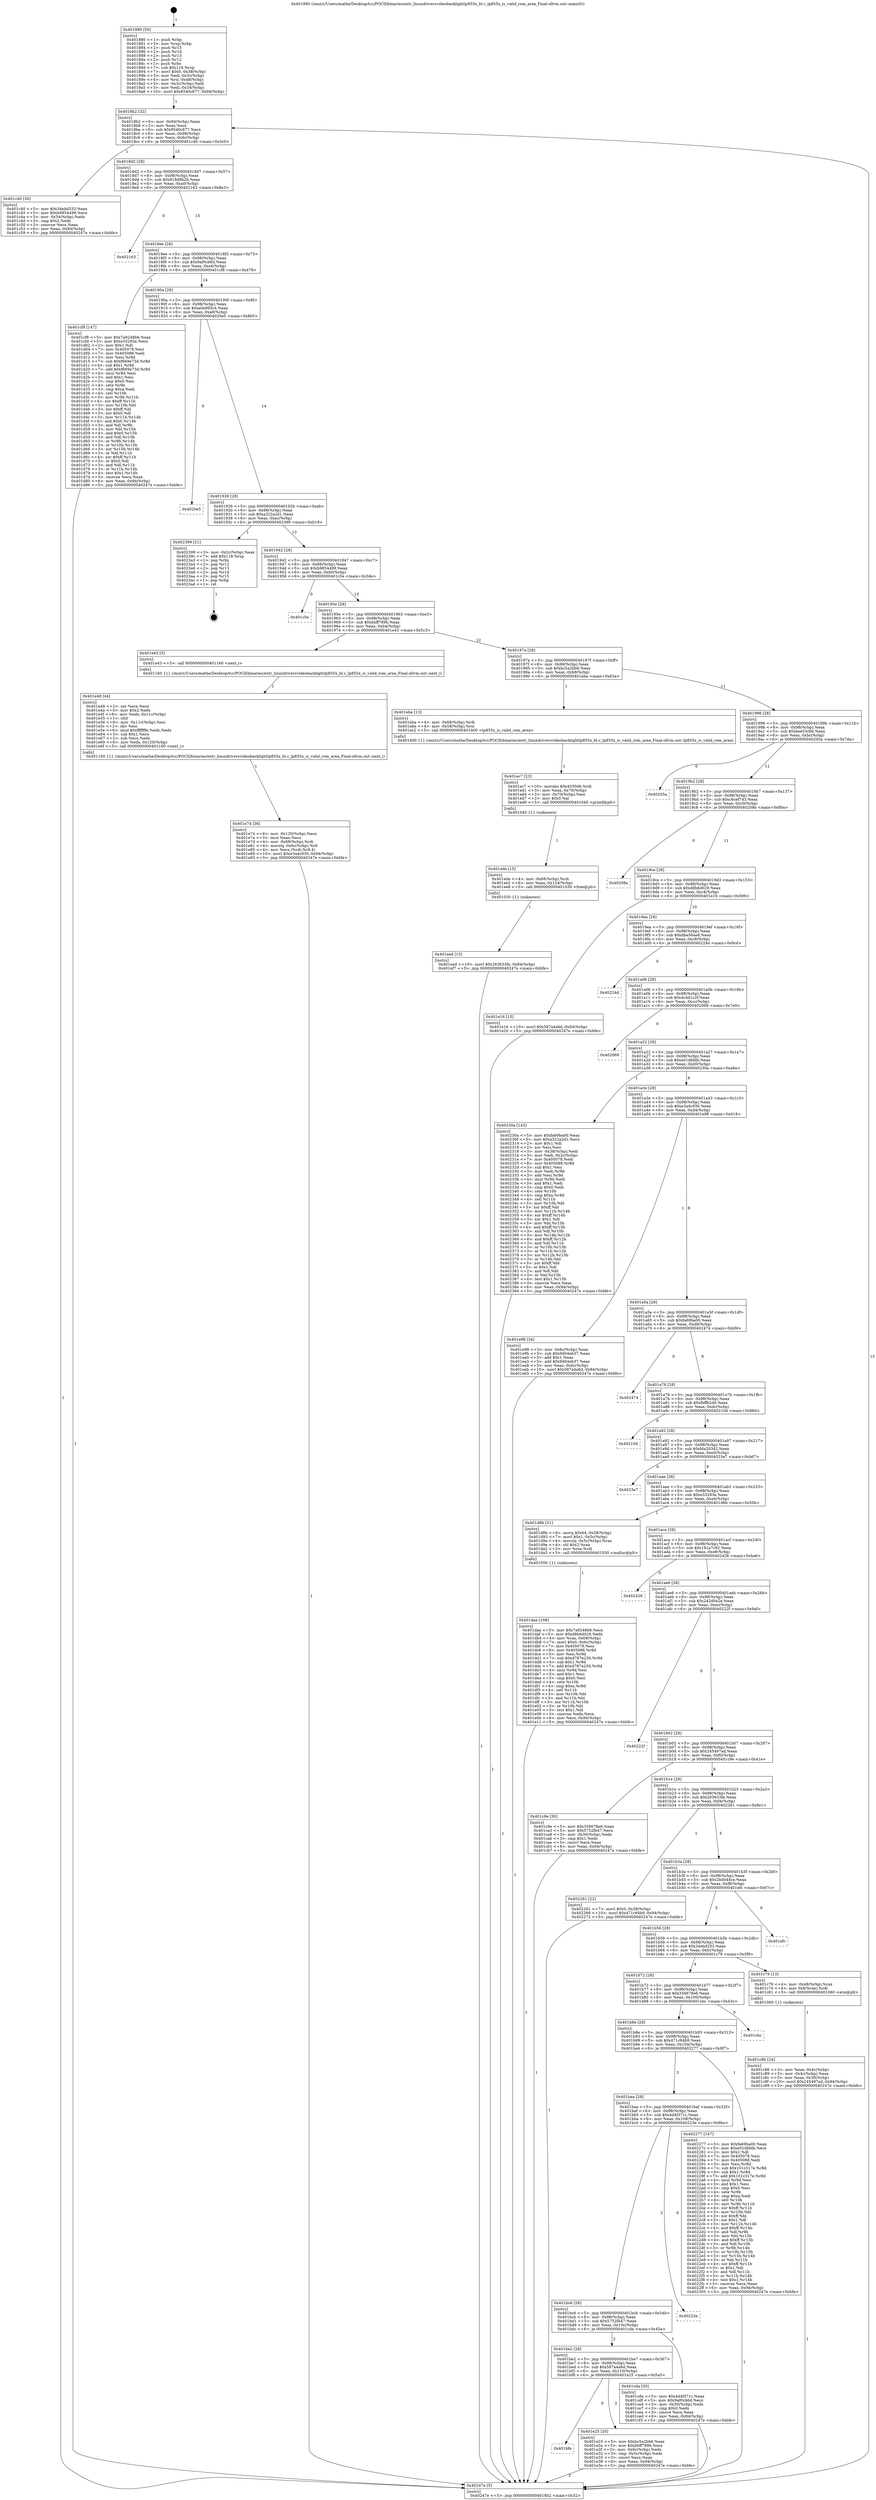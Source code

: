 digraph "0x401880" {
  label = "0x401880 (/mnt/c/Users/mathe/Desktop/tcc/POCII/binaries/extr_linuxdriversvideobacklightlp855x_bl.c_lp855x_is_valid_rom_area_Final-ollvm.out::main(0))"
  labelloc = "t"
  node[shape=record]

  Entry [label="",width=0.3,height=0.3,shape=circle,fillcolor=black,style=filled]
  "0x4018b2" [label="{
     0x4018b2 [32]\l
     | [instrs]\l
     &nbsp;&nbsp;0x4018b2 \<+6\>: mov -0x94(%rbp),%eax\l
     &nbsp;&nbsp;0x4018b8 \<+2\>: mov %eax,%ecx\l
     &nbsp;&nbsp;0x4018ba \<+6\>: sub $0x8540c677,%ecx\l
     &nbsp;&nbsp;0x4018c0 \<+6\>: mov %eax,-0x98(%rbp)\l
     &nbsp;&nbsp;0x4018c6 \<+6\>: mov %ecx,-0x9c(%rbp)\l
     &nbsp;&nbsp;0x4018cc \<+6\>: je 0000000000401c40 \<main+0x3c0\>\l
  }"]
  "0x401c40" [label="{
     0x401c40 [30]\l
     | [instrs]\l
     &nbsp;&nbsp;0x401c40 \<+5\>: mov $0x34ebd333,%eax\l
     &nbsp;&nbsp;0x401c45 \<+5\>: mov $0xb9854499,%ecx\l
     &nbsp;&nbsp;0x401c4a \<+3\>: mov -0x34(%rbp),%edx\l
     &nbsp;&nbsp;0x401c4d \<+3\>: cmp $0x2,%edx\l
     &nbsp;&nbsp;0x401c50 \<+3\>: cmovne %ecx,%eax\l
     &nbsp;&nbsp;0x401c53 \<+6\>: mov %eax,-0x94(%rbp)\l
     &nbsp;&nbsp;0x401c59 \<+5\>: jmp 000000000040247e \<main+0xbfe\>\l
  }"]
  "0x4018d2" [label="{
     0x4018d2 [28]\l
     | [instrs]\l
     &nbsp;&nbsp;0x4018d2 \<+5\>: jmp 00000000004018d7 \<main+0x57\>\l
     &nbsp;&nbsp;0x4018d7 \<+6\>: mov -0x98(%rbp),%eax\l
     &nbsp;&nbsp;0x4018dd \<+5\>: sub $0x918d8b2b,%eax\l
     &nbsp;&nbsp;0x4018e2 \<+6\>: mov %eax,-0xa0(%rbp)\l
     &nbsp;&nbsp;0x4018e8 \<+6\>: je 0000000000402163 \<main+0x8e3\>\l
  }"]
  "0x40247e" [label="{
     0x40247e [5]\l
     | [instrs]\l
     &nbsp;&nbsp;0x40247e \<+5\>: jmp 00000000004018b2 \<main+0x32\>\l
  }"]
  "0x401880" [label="{
     0x401880 [50]\l
     | [instrs]\l
     &nbsp;&nbsp;0x401880 \<+1\>: push %rbp\l
     &nbsp;&nbsp;0x401881 \<+3\>: mov %rsp,%rbp\l
     &nbsp;&nbsp;0x401884 \<+2\>: push %r15\l
     &nbsp;&nbsp;0x401886 \<+2\>: push %r14\l
     &nbsp;&nbsp;0x401888 \<+2\>: push %r13\l
     &nbsp;&nbsp;0x40188a \<+2\>: push %r12\l
     &nbsp;&nbsp;0x40188c \<+1\>: push %rbx\l
     &nbsp;&nbsp;0x40188d \<+7\>: sub $0x118,%rsp\l
     &nbsp;&nbsp;0x401894 \<+7\>: movl $0x0,-0x38(%rbp)\l
     &nbsp;&nbsp;0x40189b \<+3\>: mov %edi,-0x3c(%rbp)\l
     &nbsp;&nbsp;0x40189e \<+4\>: mov %rsi,-0x48(%rbp)\l
     &nbsp;&nbsp;0x4018a2 \<+3\>: mov -0x3c(%rbp),%edi\l
     &nbsp;&nbsp;0x4018a5 \<+3\>: mov %edi,-0x34(%rbp)\l
     &nbsp;&nbsp;0x4018a8 \<+10\>: movl $0x8540c677,-0x94(%rbp)\l
  }"]
  Exit [label="",width=0.3,height=0.3,shape=circle,fillcolor=black,style=filled,peripheries=2]
  "0x402163" [label="{
     0x402163\l
  }", style=dashed]
  "0x4018ee" [label="{
     0x4018ee [28]\l
     | [instrs]\l
     &nbsp;&nbsp;0x4018ee \<+5\>: jmp 00000000004018f3 \<main+0x73\>\l
     &nbsp;&nbsp;0x4018f3 \<+6\>: mov -0x98(%rbp),%eax\l
     &nbsp;&nbsp;0x4018f9 \<+5\>: sub $0x9af0cb6d,%eax\l
     &nbsp;&nbsp;0x4018fe \<+6\>: mov %eax,-0xa4(%rbp)\l
     &nbsp;&nbsp;0x401904 \<+6\>: je 0000000000401cf8 \<main+0x478\>\l
  }"]
  "0x401eed" [label="{
     0x401eed [15]\l
     | [instrs]\l
     &nbsp;&nbsp;0x401eed \<+10\>: movl $0x263633fe,-0x94(%rbp)\l
     &nbsp;&nbsp;0x401ef7 \<+5\>: jmp 000000000040247e \<main+0xbfe\>\l
  }"]
  "0x401cf8" [label="{
     0x401cf8 [147]\l
     | [instrs]\l
     &nbsp;&nbsp;0x401cf8 \<+5\>: mov $0x7a9248b6,%eax\l
     &nbsp;&nbsp;0x401cfd \<+5\>: mov $0xe33293e,%ecx\l
     &nbsp;&nbsp;0x401d02 \<+2\>: mov $0x1,%dl\l
     &nbsp;&nbsp;0x401d04 \<+7\>: mov 0x405078,%esi\l
     &nbsp;&nbsp;0x401d0b \<+7\>: mov 0x405088,%edi\l
     &nbsp;&nbsp;0x401d12 \<+3\>: mov %esi,%r8d\l
     &nbsp;&nbsp;0x401d15 \<+7\>: sub $0xf669e73d,%r8d\l
     &nbsp;&nbsp;0x401d1c \<+4\>: sub $0x1,%r8d\l
     &nbsp;&nbsp;0x401d20 \<+7\>: add $0xf669e73d,%r8d\l
     &nbsp;&nbsp;0x401d27 \<+4\>: imul %r8d,%esi\l
     &nbsp;&nbsp;0x401d2b \<+3\>: and $0x1,%esi\l
     &nbsp;&nbsp;0x401d2e \<+3\>: cmp $0x0,%esi\l
     &nbsp;&nbsp;0x401d31 \<+4\>: sete %r9b\l
     &nbsp;&nbsp;0x401d35 \<+3\>: cmp $0xa,%edi\l
     &nbsp;&nbsp;0x401d38 \<+4\>: setl %r10b\l
     &nbsp;&nbsp;0x401d3c \<+3\>: mov %r9b,%r11b\l
     &nbsp;&nbsp;0x401d3f \<+4\>: xor $0xff,%r11b\l
     &nbsp;&nbsp;0x401d43 \<+3\>: mov %r10b,%bl\l
     &nbsp;&nbsp;0x401d46 \<+3\>: xor $0xff,%bl\l
     &nbsp;&nbsp;0x401d49 \<+3\>: xor $0x0,%dl\l
     &nbsp;&nbsp;0x401d4c \<+3\>: mov %r11b,%r14b\l
     &nbsp;&nbsp;0x401d4f \<+4\>: and $0x0,%r14b\l
     &nbsp;&nbsp;0x401d53 \<+3\>: and %dl,%r9b\l
     &nbsp;&nbsp;0x401d56 \<+3\>: mov %bl,%r15b\l
     &nbsp;&nbsp;0x401d59 \<+4\>: and $0x0,%r15b\l
     &nbsp;&nbsp;0x401d5d \<+3\>: and %dl,%r10b\l
     &nbsp;&nbsp;0x401d60 \<+3\>: or %r9b,%r14b\l
     &nbsp;&nbsp;0x401d63 \<+3\>: or %r10b,%r15b\l
     &nbsp;&nbsp;0x401d66 \<+3\>: xor %r15b,%r14b\l
     &nbsp;&nbsp;0x401d69 \<+3\>: or %bl,%r11b\l
     &nbsp;&nbsp;0x401d6c \<+4\>: xor $0xff,%r11b\l
     &nbsp;&nbsp;0x401d70 \<+3\>: or $0x0,%dl\l
     &nbsp;&nbsp;0x401d73 \<+3\>: and %dl,%r11b\l
     &nbsp;&nbsp;0x401d76 \<+3\>: or %r11b,%r14b\l
     &nbsp;&nbsp;0x401d79 \<+4\>: test $0x1,%r14b\l
     &nbsp;&nbsp;0x401d7d \<+3\>: cmovne %ecx,%eax\l
     &nbsp;&nbsp;0x401d80 \<+6\>: mov %eax,-0x94(%rbp)\l
     &nbsp;&nbsp;0x401d86 \<+5\>: jmp 000000000040247e \<main+0xbfe\>\l
  }"]
  "0x40190a" [label="{
     0x40190a [28]\l
     | [instrs]\l
     &nbsp;&nbsp;0x40190a \<+5\>: jmp 000000000040190f \<main+0x8f\>\l
     &nbsp;&nbsp;0x40190f \<+6\>: mov -0x98(%rbp),%eax\l
     &nbsp;&nbsp;0x401915 \<+5\>: sub $0xa0e895c4,%eax\l
     &nbsp;&nbsp;0x40191a \<+6\>: mov %eax,-0xa8(%rbp)\l
     &nbsp;&nbsp;0x401920 \<+6\>: je 00000000004020e5 \<main+0x865\>\l
  }"]
  "0x401ede" [label="{
     0x401ede [15]\l
     | [instrs]\l
     &nbsp;&nbsp;0x401ede \<+4\>: mov -0x68(%rbp),%rdi\l
     &nbsp;&nbsp;0x401ee2 \<+6\>: mov %eax,-0x124(%rbp)\l
     &nbsp;&nbsp;0x401ee8 \<+5\>: call 0000000000401030 \<free@plt\>\l
     | [calls]\l
     &nbsp;&nbsp;0x401030 \{1\} (unknown)\l
  }"]
  "0x4020e5" [label="{
     0x4020e5\l
  }", style=dashed]
  "0x401926" [label="{
     0x401926 [28]\l
     | [instrs]\l
     &nbsp;&nbsp;0x401926 \<+5\>: jmp 000000000040192b \<main+0xab\>\l
     &nbsp;&nbsp;0x40192b \<+6\>: mov -0x98(%rbp),%eax\l
     &nbsp;&nbsp;0x401931 \<+5\>: sub $0xa322a2d1,%eax\l
     &nbsp;&nbsp;0x401936 \<+6\>: mov %eax,-0xac(%rbp)\l
     &nbsp;&nbsp;0x40193c \<+6\>: je 0000000000402399 \<main+0xb19\>\l
  }"]
  "0x401ec7" [label="{
     0x401ec7 [23]\l
     | [instrs]\l
     &nbsp;&nbsp;0x401ec7 \<+10\>: movabs $0x4030d6,%rdi\l
     &nbsp;&nbsp;0x401ed1 \<+3\>: mov %eax,-0x70(%rbp)\l
     &nbsp;&nbsp;0x401ed4 \<+3\>: mov -0x70(%rbp),%esi\l
     &nbsp;&nbsp;0x401ed7 \<+2\>: mov $0x0,%al\l
     &nbsp;&nbsp;0x401ed9 \<+5\>: call 0000000000401040 \<printf@plt\>\l
     | [calls]\l
     &nbsp;&nbsp;0x401040 \{1\} (unknown)\l
  }"]
  "0x402399" [label="{
     0x402399 [21]\l
     | [instrs]\l
     &nbsp;&nbsp;0x402399 \<+3\>: mov -0x2c(%rbp),%eax\l
     &nbsp;&nbsp;0x40239c \<+7\>: add $0x118,%rsp\l
     &nbsp;&nbsp;0x4023a3 \<+1\>: pop %rbx\l
     &nbsp;&nbsp;0x4023a4 \<+2\>: pop %r12\l
     &nbsp;&nbsp;0x4023a6 \<+2\>: pop %r13\l
     &nbsp;&nbsp;0x4023a8 \<+2\>: pop %r14\l
     &nbsp;&nbsp;0x4023aa \<+2\>: pop %r15\l
     &nbsp;&nbsp;0x4023ac \<+1\>: pop %rbp\l
     &nbsp;&nbsp;0x4023ad \<+1\>: ret\l
  }"]
  "0x401942" [label="{
     0x401942 [28]\l
     | [instrs]\l
     &nbsp;&nbsp;0x401942 \<+5\>: jmp 0000000000401947 \<main+0xc7\>\l
     &nbsp;&nbsp;0x401947 \<+6\>: mov -0x98(%rbp),%eax\l
     &nbsp;&nbsp;0x40194d \<+5\>: sub $0xb9854499,%eax\l
     &nbsp;&nbsp;0x401952 \<+6\>: mov %eax,-0xb0(%rbp)\l
     &nbsp;&nbsp;0x401958 \<+6\>: je 0000000000401c5e \<main+0x3de\>\l
  }"]
  "0x401e74" [label="{
     0x401e74 [36]\l
     | [instrs]\l
     &nbsp;&nbsp;0x401e74 \<+6\>: mov -0x120(%rbp),%ecx\l
     &nbsp;&nbsp;0x401e7a \<+3\>: imul %eax,%ecx\l
     &nbsp;&nbsp;0x401e7d \<+4\>: mov -0x68(%rbp),%rdi\l
     &nbsp;&nbsp;0x401e81 \<+4\>: movslq -0x6c(%rbp),%r8\l
     &nbsp;&nbsp;0x401e85 \<+4\>: mov %ecx,(%rdi,%r8,4)\l
     &nbsp;&nbsp;0x401e89 \<+10\>: movl $0xe3a4c930,-0x94(%rbp)\l
     &nbsp;&nbsp;0x401e93 \<+5\>: jmp 000000000040247e \<main+0xbfe\>\l
  }"]
  "0x401c5e" [label="{
     0x401c5e\l
  }", style=dashed]
  "0x40195e" [label="{
     0x40195e [28]\l
     | [instrs]\l
     &nbsp;&nbsp;0x40195e \<+5\>: jmp 0000000000401963 \<main+0xe3\>\l
     &nbsp;&nbsp;0x401963 \<+6\>: mov -0x98(%rbp),%eax\l
     &nbsp;&nbsp;0x401969 \<+5\>: sub $0xbbff789b,%eax\l
     &nbsp;&nbsp;0x40196e \<+6\>: mov %eax,-0xb4(%rbp)\l
     &nbsp;&nbsp;0x401974 \<+6\>: je 0000000000401e43 \<main+0x5c3\>\l
  }"]
  "0x401e48" [label="{
     0x401e48 [44]\l
     | [instrs]\l
     &nbsp;&nbsp;0x401e48 \<+2\>: xor %ecx,%ecx\l
     &nbsp;&nbsp;0x401e4a \<+5\>: mov $0x2,%edx\l
     &nbsp;&nbsp;0x401e4f \<+6\>: mov %edx,-0x11c(%rbp)\l
     &nbsp;&nbsp;0x401e55 \<+1\>: cltd\l
     &nbsp;&nbsp;0x401e56 \<+6\>: mov -0x11c(%rbp),%esi\l
     &nbsp;&nbsp;0x401e5c \<+2\>: idiv %esi\l
     &nbsp;&nbsp;0x401e5e \<+6\>: imul $0xfffffffe,%edx,%edx\l
     &nbsp;&nbsp;0x401e64 \<+3\>: sub $0x1,%ecx\l
     &nbsp;&nbsp;0x401e67 \<+2\>: sub %ecx,%edx\l
     &nbsp;&nbsp;0x401e69 \<+6\>: mov %edx,-0x120(%rbp)\l
     &nbsp;&nbsp;0x401e6f \<+5\>: call 0000000000401160 \<next_i\>\l
     | [calls]\l
     &nbsp;&nbsp;0x401160 \{1\} (/mnt/c/Users/mathe/Desktop/tcc/POCII/binaries/extr_linuxdriversvideobacklightlp855x_bl.c_lp855x_is_valid_rom_area_Final-ollvm.out::next_i)\l
  }"]
  "0x401e43" [label="{
     0x401e43 [5]\l
     | [instrs]\l
     &nbsp;&nbsp;0x401e43 \<+5\>: call 0000000000401160 \<next_i\>\l
     | [calls]\l
     &nbsp;&nbsp;0x401160 \{1\} (/mnt/c/Users/mathe/Desktop/tcc/POCII/binaries/extr_linuxdriversvideobacklightlp855x_bl.c_lp855x_is_valid_rom_area_Final-ollvm.out::next_i)\l
  }"]
  "0x40197a" [label="{
     0x40197a [28]\l
     | [instrs]\l
     &nbsp;&nbsp;0x40197a \<+5\>: jmp 000000000040197f \<main+0xff\>\l
     &nbsp;&nbsp;0x40197f \<+6\>: mov -0x98(%rbp),%eax\l
     &nbsp;&nbsp;0x401985 \<+5\>: sub $0xbc5a2bb6,%eax\l
     &nbsp;&nbsp;0x40198a \<+6\>: mov %eax,-0xb8(%rbp)\l
     &nbsp;&nbsp;0x401990 \<+6\>: je 0000000000401eba \<main+0x63a\>\l
  }"]
  "0x401bfe" [label="{
     0x401bfe\l
  }", style=dashed]
  "0x401eba" [label="{
     0x401eba [13]\l
     | [instrs]\l
     &nbsp;&nbsp;0x401eba \<+4\>: mov -0x68(%rbp),%rdi\l
     &nbsp;&nbsp;0x401ebe \<+4\>: mov -0x58(%rbp),%rsi\l
     &nbsp;&nbsp;0x401ec2 \<+5\>: call 0000000000401400 \<lp855x_is_valid_rom_area\>\l
     | [calls]\l
     &nbsp;&nbsp;0x401400 \{1\} (/mnt/c/Users/mathe/Desktop/tcc/POCII/binaries/extr_linuxdriversvideobacklightlp855x_bl.c_lp855x_is_valid_rom_area_Final-ollvm.out::lp855x_is_valid_rom_area)\l
  }"]
  "0x401996" [label="{
     0x401996 [28]\l
     | [instrs]\l
     &nbsp;&nbsp;0x401996 \<+5\>: jmp 000000000040199b \<main+0x11b\>\l
     &nbsp;&nbsp;0x40199b \<+6\>: mov -0x98(%rbp),%eax\l
     &nbsp;&nbsp;0x4019a1 \<+5\>: sub $0xbee53c66,%eax\l
     &nbsp;&nbsp;0x4019a6 \<+6\>: mov %eax,-0xbc(%rbp)\l
     &nbsp;&nbsp;0x4019ac \<+6\>: je 000000000040205a \<main+0x7da\>\l
  }"]
  "0x401e25" [label="{
     0x401e25 [30]\l
     | [instrs]\l
     &nbsp;&nbsp;0x401e25 \<+5\>: mov $0xbc5a2bb6,%eax\l
     &nbsp;&nbsp;0x401e2a \<+5\>: mov $0xbbff789b,%ecx\l
     &nbsp;&nbsp;0x401e2f \<+3\>: mov -0x6c(%rbp),%edx\l
     &nbsp;&nbsp;0x401e32 \<+3\>: cmp -0x5c(%rbp),%edx\l
     &nbsp;&nbsp;0x401e35 \<+3\>: cmovl %ecx,%eax\l
     &nbsp;&nbsp;0x401e38 \<+6\>: mov %eax,-0x94(%rbp)\l
     &nbsp;&nbsp;0x401e3e \<+5\>: jmp 000000000040247e \<main+0xbfe\>\l
  }"]
  "0x40205a" [label="{
     0x40205a\l
  }", style=dashed]
  "0x4019b2" [label="{
     0x4019b2 [28]\l
     | [instrs]\l
     &nbsp;&nbsp;0x4019b2 \<+5\>: jmp 00000000004019b7 \<main+0x137\>\l
     &nbsp;&nbsp;0x4019b7 \<+6\>: mov -0x98(%rbp),%eax\l
     &nbsp;&nbsp;0x4019bd \<+5\>: sub $0xc6cef743,%eax\l
     &nbsp;&nbsp;0x4019c2 \<+6\>: mov %eax,-0xc0(%rbp)\l
     &nbsp;&nbsp;0x4019c8 \<+6\>: je 000000000040208a \<main+0x80a\>\l
  }"]
  "0x401daa" [label="{
     0x401daa [108]\l
     | [instrs]\l
     &nbsp;&nbsp;0x401daa \<+5\>: mov $0x7a9248b6,%ecx\l
     &nbsp;&nbsp;0x401daf \<+5\>: mov $0xd8b6d029,%edx\l
     &nbsp;&nbsp;0x401db4 \<+4\>: mov %rax,-0x68(%rbp)\l
     &nbsp;&nbsp;0x401db8 \<+7\>: movl $0x0,-0x6c(%rbp)\l
     &nbsp;&nbsp;0x401dbf \<+7\>: mov 0x405078,%esi\l
     &nbsp;&nbsp;0x401dc6 \<+8\>: mov 0x405088,%r8d\l
     &nbsp;&nbsp;0x401dce \<+3\>: mov %esi,%r9d\l
     &nbsp;&nbsp;0x401dd1 \<+7\>: sub $0xd787e230,%r9d\l
     &nbsp;&nbsp;0x401dd8 \<+4\>: sub $0x1,%r9d\l
     &nbsp;&nbsp;0x401ddc \<+7\>: add $0xd787e230,%r9d\l
     &nbsp;&nbsp;0x401de3 \<+4\>: imul %r9d,%esi\l
     &nbsp;&nbsp;0x401de7 \<+3\>: and $0x1,%esi\l
     &nbsp;&nbsp;0x401dea \<+3\>: cmp $0x0,%esi\l
     &nbsp;&nbsp;0x401ded \<+4\>: sete %r10b\l
     &nbsp;&nbsp;0x401df1 \<+4\>: cmp $0xa,%r8d\l
     &nbsp;&nbsp;0x401df5 \<+4\>: setl %r11b\l
     &nbsp;&nbsp;0x401df9 \<+3\>: mov %r10b,%bl\l
     &nbsp;&nbsp;0x401dfc \<+3\>: and %r11b,%bl\l
     &nbsp;&nbsp;0x401dff \<+3\>: xor %r11b,%r10b\l
     &nbsp;&nbsp;0x401e02 \<+3\>: or %r10b,%bl\l
     &nbsp;&nbsp;0x401e05 \<+3\>: test $0x1,%bl\l
     &nbsp;&nbsp;0x401e08 \<+3\>: cmovne %edx,%ecx\l
     &nbsp;&nbsp;0x401e0b \<+6\>: mov %ecx,-0x94(%rbp)\l
     &nbsp;&nbsp;0x401e11 \<+5\>: jmp 000000000040247e \<main+0xbfe\>\l
  }"]
  "0x40208a" [label="{
     0x40208a\l
  }", style=dashed]
  "0x4019ce" [label="{
     0x4019ce [28]\l
     | [instrs]\l
     &nbsp;&nbsp;0x4019ce \<+5\>: jmp 00000000004019d3 \<main+0x153\>\l
     &nbsp;&nbsp;0x4019d3 \<+6\>: mov -0x98(%rbp),%eax\l
     &nbsp;&nbsp;0x4019d9 \<+5\>: sub $0xd8b6d029,%eax\l
     &nbsp;&nbsp;0x4019de \<+6\>: mov %eax,-0xc4(%rbp)\l
     &nbsp;&nbsp;0x4019e4 \<+6\>: je 0000000000401e16 \<main+0x596\>\l
  }"]
  "0x401be2" [label="{
     0x401be2 [28]\l
     | [instrs]\l
     &nbsp;&nbsp;0x401be2 \<+5\>: jmp 0000000000401be7 \<main+0x367\>\l
     &nbsp;&nbsp;0x401be7 \<+6\>: mov -0x98(%rbp),%eax\l
     &nbsp;&nbsp;0x401bed \<+5\>: sub $0x587a4a6d,%eax\l
     &nbsp;&nbsp;0x401bf2 \<+6\>: mov %eax,-0x110(%rbp)\l
     &nbsp;&nbsp;0x401bf8 \<+6\>: je 0000000000401e25 \<main+0x5a5\>\l
  }"]
  "0x401e16" [label="{
     0x401e16 [15]\l
     | [instrs]\l
     &nbsp;&nbsp;0x401e16 \<+10\>: movl $0x587a4a6d,-0x94(%rbp)\l
     &nbsp;&nbsp;0x401e20 \<+5\>: jmp 000000000040247e \<main+0xbfe\>\l
  }"]
  "0x4019ea" [label="{
     0x4019ea [28]\l
     | [instrs]\l
     &nbsp;&nbsp;0x4019ea \<+5\>: jmp 00000000004019ef \<main+0x16f\>\l
     &nbsp;&nbsp;0x4019ef \<+6\>: mov -0x98(%rbp),%eax\l
     &nbsp;&nbsp;0x4019f5 \<+5\>: sub $0xdbe56ae8,%eax\l
     &nbsp;&nbsp;0x4019fa \<+6\>: mov %eax,-0xc8(%rbp)\l
     &nbsp;&nbsp;0x401a00 \<+6\>: je 000000000040224d \<main+0x9cd\>\l
  }"]
  "0x401cda" [label="{
     0x401cda [30]\l
     | [instrs]\l
     &nbsp;&nbsp;0x401cda \<+5\>: mov $0x4d4f371c,%eax\l
     &nbsp;&nbsp;0x401cdf \<+5\>: mov $0x9af0cb6d,%ecx\l
     &nbsp;&nbsp;0x401ce4 \<+3\>: mov -0x30(%rbp),%edx\l
     &nbsp;&nbsp;0x401ce7 \<+3\>: cmp $0x0,%edx\l
     &nbsp;&nbsp;0x401cea \<+3\>: cmove %ecx,%eax\l
     &nbsp;&nbsp;0x401ced \<+6\>: mov %eax,-0x94(%rbp)\l
     &nbsp;&nbsp;0x401cf3 \<+5\>: jmp 000000000040247e \<main+0xbfe\>\l
  }"]
  "0x40224d" [label="{
     0x40224d\l
  }", style=dashed]
  "0x401a06" [label="{
     0x401a06 [28]\l
     | [instrs]\l
     &nbsp;&nbsp;0x401a06 \<+5\>: jmp 0000000000401a0b \<main+0x18b\>\l
     &nbsp;&nbsp;0x401a0b \<+6\>: mov -0x98(%rbp),%eax\l
     &nbsp;&nbsp;0x401a11 \<+5\>: sub $0xdc4d1c2f,%eax\l
     &nbsp;&nbsp;0x401a16 \<+6\>: mov %eax,-0xcc(%rbp)\l
     &nbsp;&nbsp;0x401a1c \<+6\>: je 0000000000402069 \<main+0x7e9\>\l
  }"]
  "0x401bc6" [label="{
     0x401bc6 [28]\l
     | [instrs]\l
     &nbsp;&nbsp;0x401bc6 \<+5\>: jmp 0000000000401bcb \<main+0x34b\>\l
     &nbsp;&nbsp;0x401bcb \<+6\>: mov -0x98(%rbp),%eax\l
     &nbsp;&nbsp;0x401bd1 \<+5\>: sub $0x5752fb47,%eax\l
     &nbsp;&nbsp;0x401bd6 \<+6\>: mov %eax,-0x10c(%rbp)\l
     &nbsp;&nbsp;0x401bdc \<+6\>: je 0000000000401cda \<main+0x45a\>\l
  }"]
  "0x402069" [label="{
     0x402069\l
  }", style=dashed]
  "0x401a22" [label="{
     0x401a22 [28]\l
     | [instrs]\l
     &nbsp;&nbsp;0x401a22 \<+5\>: jmp 0000000000401a27 \<main+0x1a7\>\l
     &nbsp;&nbsp;0x401a27 \<+6\>: mov -0x98(%rbp),%eax\l
     &nbsp;&nbsp;0x401a2d \<+5\>: sub $0xe01dbfdb,%eax\l
     &nbsp;&nbsp;0x401a32 \<+6\>: mov %eax,-0xd0(%rbp)\l
     &nbsp;&nbsp;0x401a38 \<+6\>: je 000000000040230a \<main+0xa8a\>\l
  }"]
  "0x40223e" [label="{
     0x40223e\l
  }", style=dashed]
  "0x40230a" [label="{
     0x40230a [143]\l
     | [instrs]\l
     &nbsp;&nbsp;0x40230a \<+5\>: mov $0xfa69ba00,%eax\l
     &nbsp;&nbsp;0x40230f \<+5\>: mov $0xa322a2d1,%ecx\l
     &nbsp;&nbsp;0x402314 \<+2\>: mov $0x1,%dl\l
     &nbsp;&nbsp;0x402316 \<+2\>: xor %esi,%esi\l
     &nbsp;&nbsp;0x402318 \<+3\>: mov -0x38(%rbp),%edi\l
     &nbsp;&nbsp;0x40231b \<+3\>: mov %edi,-0x2c(%rbp)\l
     &nbsp;&nbsp;0x40231e \<+7\>: mov 0x405078,%edi\l
     &nbsp;&nbsp;0x402325 \<+8\>: mov 0x405088,%r8d\l
     &nbsp;&nbsp;0x40232d \<+3\>: sub $0x1,%esi\l
     &nbsp;&nbsp;0x402330 \<+3\>: mov %edi,%r9d\l
     &nbsp;&nbsp;0x402333 \<+3\>: add %esi,%r9d\l
     &nbsp;&nbsp;0x402336 \<+4\>: imul %r9d,%edi\l
     &nbsp;&nbsp;0x40233a \<+3\>: and $0x1,%edi\l
     &nbsp;&nbsp;0x40233d \<+3\>: cmp $0x0,%edi\l
     &nbsp;&nbsp;0x402340 \<+4\>: sete %r10b\l
     &nbsp;&nbsp;0x402344 \<+4\>: cmp $0xa,%r8d\l
     &nbsp;&nbsp;0x402348 \<+4\>: setl %r11b\l
     &nbsp;&nbsp;0x40234c \<+3\>: mov %r10b,%bl\l
     &nbsp;&nbsp;0x40234f \<+3\>: xor $0xff,%bl\l
     &nbsp;&nbsp;0x402352 \<+3\>: mov %r11b,%r14b\l
     &nbsp;&nbsp;0x402355 \<+4\>: xor $0xff,%r14b\l
     &nbsp;&nbsp;0x402359 \<+3\>: xor $0x1,%dl\l
     &nbsp;&nbsp;0x40235c \<+3\>: mov %bl,%r15b\l
     &nbsp;&nbsp;0x40235f \<+4\>: and $0xff,%r15b\l
     &nbsp;&nbsp;0x402363 \<+3\>: and %dl,%r10b\l
     &nbsp;&nbsp;0x402366 \<+3\>: mov %r14b,%r12b\l
     &nbsp;&nbsp;0x402369 \<+4\>: and $0xff,%r12b\l
     &nbsp;&nbsp;0x40236d \<+3\>: and %dl,%r11b\l
     &nbsp;&nbsp;0x402370 \<+3\>: or %r10b,%r15b\l
     &nbsp;&nbsp;0x402373 \<+3\>: or %r11b,%r12b\l
     &nbsp;&nbsp;0x402376 \<+3\>: xor %r12b,%r15b\l
     &nbsp;&nbsp;0x402379 \<+3\>: or %r14b,%bl\l
     &nbsp;&nbsp;0x40237c \<+3\>: xor $0xff,%bl\l
     &nbsp;&nbsp;0x40237f \<+3\>: or $0x1,%dl\l
     &nbsp;&nbsp;0x402382 \<+2\>: and %dl,%bl\l
     &nbsp;&nbsp;0x402384 \<+3\>: or %bl,%r15b\l
     &nbsp;&nbsp;0x402387 \<+4\>: test $0x1,%r15b\l
     &nbsp;&nbsp;0x40238b \<+3\>: cmovne %ecx,%eax\l
     &nbsp;&nbsp;0x40238e \<+6\>: mov %eax,-0x94(%rbp)\l
     &nbsp;&nbsp;0x402394 \<+5\>: jmp 000000000040247e \<main+0xbfe\>\l
  }"]
  "0x401a3e" [label="{
     0x401a3e [28]\l
     | [instrs]\l
     &nbsp;&nbsp;0x401a3e \<+5\>: jmp 0000000000401a43 \<main+0x1c3\>\l
     &nbsp;&nbsp;0x401a43 \<+6\>: mov -0x98(%rbp),%eax\l
     &nbsp;&nbsp;0x401a49 \<+5\>: sub $0xe3a4c930,%eax\l
     &nbsp;&nbsp;0x401a4e \<+6\>: mov %eax,-0xd4(%rbp)\l
     &nbsp;&nbsp;0x401a54 \<+6\>: je 0000000000401e98 \<main+0x618\>\l
  }"]
  "0x401baa" [label="{
     0x401baa [28]\l
     | [instrs]\l
     &nbsp;&nbsp;0x401baa \<+5\>: jmp 0000000000401baf \<main+0x32f\>\l
     &nbsp;&nbsp;0x401baf \<+6\>: mov -0x98(%rbp),%eax\l
     &nbsp;&nbsp;0x401bb5 \<+5\>: sub $0x4d4f371c,%eax\l
     &nbsp;&nbsp;0x401bba \<+6\>: mov %eax,-0x108(%rbp)\l
     &nbsp;&nbsp;0x401bc0 \<+6\>: je 000000000040223e \<main+0x9be\>\l
  }"]
  "0x401e98" [label="{
     0x401e98 [34]\l
     | [instrs]\l
     &nbsp;&nbsp;0x401e98 \<+3\>: mov -0x6c(%rbp),%eax\l
     &nbsp;&nbsp;0x401e9b \<+5\>: sub $0x9d04eb37,%eax\l
     &nbsp;&nbsp;0x401ea0 \<+3\>: add $0x1,%eax\l
     &nbsp;&nbsp;0x401ea3 \<+5\>: add $0x9d04eb37,%eax\l
     &nbsp;&nbsp;0x401ea8 \<+3\>: mov %eax,-0x6c(%rbp)\l
     &nbsp;&nbsp;0x401eab \<+10\>: movl $0x587a4a6d,-0x94(%rbp)\l
     &nbsp;&nbsp;0x401eb5 \<+5\>: jmp 000000000040247e \<main+0xbfe\>\l
  }"]
  "0x401a5a" [label="{
     0x401a5a [28]\l
     | [instrs]\l
     &nbsp;&nbsp;0x401a5a \<+5\>: jmp 0000000000401a5f \<main+0x1df\>\l
     &nbsp;&nbsp;0x401a5f \<+6\>: mov -0x98(%rbp),%eax\l
     &nbsp;&nbsp;0x401a65 \<+5\>: sub $0xfa69ba00,%eax\l
     &nbsp;&nbsp;0x401a6a \<+6\>: mov %eax,-0xd8(%rbp)\l
     &nbsp;&nbsp;0x401a70 \<+6\>: je 0000000000402474 \<main+0xbf4\>\l
  }"]
  "0x402277" [label="{
     0x402277 [147]\l
     | [instrs]\l
     &nbsp;&nbsp;0x402277 \<+5\>: mov $0xfa69ba00,%eax\l
     &nbsp;&nbsp;0x40227c \<+5\>: mov $0xe01dbfdb,%ecx\l
     &nbsp;&nbsp;0x402281 \<+2\>: mov $0x1,%dl\l
     &nbsp;&nbsp;0x402283 \<+7\>: mov 0x405078,%esi\l
     &nbsp;&nbsp;0x40228a \<+7\>: mov 0x405088,%edi\l
     &nbsp;&nbsp;0x402291 \<+3\>: mov %esi,%r8d\l
     &nbsp;&nbsp;0x402294 \<+7\>: sub $0x101c317e,%r8d\l
     &nbsp;&nbsp;0x40229b \<+4\>: sub $0x1,%r8d\l
     &nbsp;&nbsp;0x40229f \<+7\>: add $0x101c317e,%r8d\l
     &nbsp;&nbsp;0x4022a6 \<+4\>: imul %r8d,%esi\l
     &nbsp;&nbsp;0x4022aa \<+3\>: and $0x1,%esi\l
     &nbsp;&nbsp;0x4022ad \<+3\>: cmp $0x0,%esi\l
     &nbsp;&nbsp;0x4022b0 \<+4\>: sete %r9b\l
     &nbsp;&nbsp;0x4022b4 \<+3\>: cmp $0xa,%edi\l
     &nbsp;&nbsp;0x4022b7 \<+4\>: setl %r10b\l
     &nbsp;&nbsp;0x4022bb \<+3\>: mov %r9b,%r11b\l
     &nbsp;&nbsp;0x4022be \<+4\>: xor $0xff,%r11b\l
     &nbsp;&nbsp;0x4022c2 \<+3\>: mov %r10b,%bl\l
     &nbsp;&nbsp;0x4022c5 \<+3\>: xor $0xff,%bl\l
     &nbsp;&nbsp;0x4022c8 \<+3\>: xor $0x1,%dl\l
     &nbsp;&nbsp;0x4022cb \<+3\>: mov %r11b,%r14b\l
     &nbsp;&nbsp;0x4022ce \<+4\>: and $0xff,%r14b\l
     &nbsp;&nbsp;0x4022d2 \<+3\>: and %dl,%r9b\l
     &nbsp;&nbsp;0x4022d5 \<+3\>: mov %bl,%r15b\l
     &nbsp;&nbsp;0x4022d8 \<+4\>: and $0xff,%r15b\l
     &nbsp;&nbsp;0x4022dc \<+3\>: and %dl,%r10b\l
     &nbsp;&nbsp;0x4022df \<+3\>: or %r9b,%r14b\l
     &nbsp;&nbsp;0x4022e2 \<+3\>: or %r10b,%r15b\l
     &nbsp;&nbsp;0x4022e5 \<+3\>: xor %r15b,%r14b\l
     &nbsp;&nbsp;0x4022e8 \<+3\>: or %bl,%r11b\l
     &nbsp;&nbsp;0x4022eb \<+4\>: xor $0xff,%r11b\l
     &nbsp;&nbsp;0x4022ef \<+3\>: or $0x1,%dl\l
     &nbsp;&nbsp;0x4022f2 \<+3\>: and %dl,%r11b\l
     &nbsp;&nbsp;0x4022f5 \<+3\>: or %r11b,%r14b\l
     &nbsp;&nbsp;0x4022f8 \<+4\>: test $0x1,%r14b\l
     &nbsp;&nbsp;0x4022fc \<+3\>: cmovne %ecx,%eax\l
     &nbsp;&nbsp;0x4022ff \<+6\>: mov %eax,-0x94(%rbp)\l
     &nbsp;&nbsp;0x402305 \<+5\>: jmp 000000000040247e \<main+0xbfe\>\l
  }"]
  "0x402474" [label="{
     0x402474\l
  }", style=dashed]
  "0x401a76" [label="{
     0x401a76 [28]\l
     | [instrs]\l
     &nbsp;&nbsp;0x401a76 \<+5\>: jmp 0000000000401a7b \<main+0x1fb\>\l
     &nbsp;&nbsp;0x401a7b \<+6\>: mov -0x98(%rbp),%eax\l
     &nbsp;&nbsp;0x401a81 \<+5\>: sub $0xfbffb2dd,%eax\l
     &nbsp;&nbsp;0x401a86 \<+6\>: mov %eax,-0xdc(%rbp)\l
     &nbsp;&nbsp;0x401a8c \<+6\>: je 000000000040210d \<main+0x88d\>\l
  }"]
  "0x401b8e" [label="{
     0x401b8e [28]\l
     | [instrs]\l
     &nbsp;&nbsp;0x401b8e \<+5\>: jmp 0000000000401b93 \<main+0x313\>\l
     &nbsp;&nbsp;0x401b93 \<+6\>: mov -0x98(%rbp),%eax\l
     &nbsp;&nbsp;0x401b99 \<+5\>: sub $0x471c94b9,%eax\l
     &nbsp;&nbsp;0x401b9e \<+6\>: mov %eax,-0x104(%rbp)\l
     &nbsp;&nbsp;0x401ba4 \<+6\>: je 0000000000402277 \<main+0x9f7\>\l
  }"]
  "0x40210d" [label="{
     0x40210d\l
  }", style=dashed]
  "0x401a92" [label="{
     0x401a92 [28]\l
     | [instrs]\l
     &nbsp;&nbsp;0x401a92 \<+5\>: jmp 0000000000401a97 \<main+0x217\>\l
     &nbsp;&nbsp;0x401a97 \<+6\>: mov -0x98(%rbp),%eax\l
     &nbsp;&nbsp;0x401a9d \<+5\>: sub $0xfda203d2,%eax\l
     &nbsp;&nbsp;0x401aa2 \<+6\>: mov %eax,-0xe0(%rbp)\l
     &nbsp;&nbsp;0x401aa8 \<+6\>: je 00000000004023e7 \<main+0xb67\>\l
  }"]
  "0x401cbc" [label="{
     0x401cbc\l
  }", style=dashed]
  "0x4023e7" [label="{
     0x4023e7\l
  }", style=dashed]
  "0x401aae" [label="{
     0x401aae [28]\l
     | [instrs]\l
     &nbsp;&nbsp;0x401aae \<+5\>: jmp 0000000000401ab3 \<main+0x233\>\l
     &nbsp;&nbsp;0x401ab3 \<+6\>: mov -0x98(%rbp),%eax\l
     &nbsp;&nbsp;0x401ab9 \<+5\>: sub $0xe33293e,%eax\l
     &nbsp;&nbsp;0x401abe \<+6\>: mov %eax,-0xe4(%rbp)\l
     &nbsp;&nbsp;0x401ac4 \<+6\>: je 0000000000401d8b \<main+0x50b\>\l
  }"]
  "0x401c86" [label="{
     0x401c86 [24]\l
     | [instrs]\l
     &nbsp;&nbsp;0x401c86 \<+3\>: mov %eax,-0x4c(%rbp)\l
     &nbsp;&nbsp;0x401c89 \<+3\>: mov -0x4c(%rbp),%eax\l
     &nbsp;&nbsp;0x401c8c \<+3\>: mov %eax,-0x30(%rbp)\l
     &nbsp;&nbsp;0x401c8f \<+10\>: movl $0x245497ad,-0x94(%rbp)\l
     &nbsp;&nbsp;0x401c99 \<+5\>: jmp 000000000040247e \<main+0xbfe\>\l
  }"]
  "0x401d8b" [label="{
     0x401d8b [31]\l
     | [instrs]\l
     &nbsp;&nbsp;0x401d8b \<+8\>: movq $0x64,-0x58(%rbp)\l
     &nbsp;&nbsp;0x401d93 \<+7\>: movl $0x1,-0x5c(%rbp)\l
     &nbsp;&nbsp;0x401d9a \<+4\>: movslq -0x5c(%rbp),%rax\l
     &nbsp;&nbsp;0x401d9e \<+4\>: shl $0x2,%rax\l
     &nbsp;&nbsp;0x401da2 \<+3\>: mov %rax,%rdi\l
     &nbsp;&nbsp;0x401da5 \<+5\>: call 0000000000401050 \<malloc@plt\>\l
     | [calls]\l
     &nbsp;&nbsp;0x401050 \{1\} (unknown)\l
  }"]
  "0x401aca" [label="{
     0x401aca [28]\l
     | [instrs]\l
     &nbsp;&nbsp;0x401aca \<+5\>: jmp 0000000000401acf \<main+0x24f\>\l
     &nbsp;&nbsp;0x401acf \<+6\>: mov -0x98(%rbp),%eax\l
     &nbsp;&nbsp;0x401ad5 \<+5\>: sub $0x181a7c92,%eax\l
     &nbsp;&nbsp;0x401ada \<+6\>: mov %eax,-0xe8(%rbp)\l
     &nbsp;&nbsp;0x401ae0 \<+6\>: je 0000000000402426 \<main+0xba6\>\l
  }"]
  "0x401b72" [label="{
     0x401b72 [28]\l
     | [instrs]\l
     &nbsp;&nbsp;0x401b72 \<+5\>: jmp 0000000000401b77 \<main+0x2f7\>\l
     &nbsp;&nbsp;0x401b77 \<+6\>: mov -0x98(%rbp),%eax\l
     &nbsp;&nbsp;0x401b7d \<+5\>: sub $0x356678e6,%eax\l
     &nbsp;&nbsp;0x401b82 \<+6\>: mov %eax,-0x100(%rbp)\l
     &nbsp;&nbsp;0x401b88 \<+6\>: je 0000000000401cbc \<main+0x43c\>\l
  }"]
  "0x402426" [label="{
     0x402426\l
  }", style=dashed]
  "0x401ae6" [label="{
     0x401ae6 [28]\l
     | [instrs]\l
     &nbsp;&nbsp;0x401ae6 \<+5\>: jmp 0000000000401aeb \<main+0x26b\>\l
     &nbsp;&nbsp;0x401aeb \<+6\>: mov -0x98(%rbp),%eax\l
     &nbsp;&nbsp;0x401af1 \<+5\>: sub $0x242d0a2e,%eax\l
     &nbsp;&nbsp;0x401af6 \<+6\>: mov %eax,-0xec(%rbp)\l
     &nbsp;&nbsp;0x401afc \<+6\>: je 000000000040222f \<main+0x9af\>\l
  }"]
  "0x401c79" [label="{
     0x401c79 [13]\l
     | [instrs]\l
     &nbsp;&nbsp;0x401c79 \<+4\>: mov -0x48(%rbp),%rax\l
     &nbsp;&nbsp;0x401c7d \<+4\>: mov 0x8(%rax),%rdi\l
     &nbsp;&nbsp;0x401c81 \<+5\>: call 0000000000401060 \<atoi@plt\>\l
     | [calls]\l
     &nbsp;&nbsp;0x401060 \{1\} (unknown)\l
  }"]
  "0x40222f" [label="{
     0x40222f\l
  }", style=dashed]
  "0x401b02" [label="{
     0x401b02 [28]\l
     | [instrs]\l
     &nbsp;&nbsp;0x401b02 \<+5\>: jmp 0000000000401b07 \<main+0x287\>\l
     &nbsp;&nbsp;0x401b07 \<+6\>: mov -0x98(%rbp),%eax\l
     &nbsp;&nbsp;0x401b0d \<+5\>: sub $0x245497ad,%eax\l
     &nbsp;&nbsp;0x401b12 \<+6\>: mov %eax,-0xf0(%rbp)\l
     &nbsp;&nbsp;0x401b18 \<+6\>: je 0000000000401c9e \<main+0x41e\>\l
  }"]
  "0x401b56" [label="{
     0x401b56 [28]\l
     | [instrs]\l
     &nbsp;&nbsp;0x401b56 \<+5\>: jmp 0000000000401b5b \<main+0x2db\>\l
     &nbsp;&nbsp;0x401b5b \<+6\>: mov -0x98(%rbp),%eax\l
     &nbsp;&nbsp;0x401b61 \<+5\>: sub $0x34ebd333,%eax\l
     &nbsp;&nbsp;0x401b66 \<+6\>: mov %eax,-0xfc(%rbp)\l
     &nbsp;&nbsp;0x401b6c \<+6\>: je 0000000000401c79 \<main+0x3f9\>\l
  }"]
  "0x401c9e" [label="{
     0x401c9e [30]\l
     | [instrs]\l
     &nbsp;&nbsp;0x401c9e \<+5\>: mov $0x356678e6,%eax\l
     &nbsp;&nbsp;0x401ca3 \<+5\>: mov $0x5752fb47,%ecx\l
     &nbsp;&nbsp;0x401ca8 \<+3\>: mov -0x30(%rbp),%edx\l
     &nbsp;&nbsp;0x401cab \<+3\>: cmp $0x1,%edx\l
     &nbsp;&nbsp;0x401cae \<+3\>: cmovl %ecx,%eax\l
     &nbsp;&nbsp;0x401cb1 \<+6\>: mov %eax,-0x94(%rbp)\l
     &nbsp;&nbsp;0x401cb7 \<+5\>: jmp 000000000040247e \<main+0xbfe\>\l
  }"]
  "0x401b1e" [label="{
     0x401b1e [28]\l
     | [instrs]\l
     &nbsp;&nbsp;0x401b1e \<+5\>: jmp 0000000000401b23 \<main+0x2a3\>\l
     &nbsp;&nbsp;0x401b23 \<+6\>: mov -0x98(%rbp),%eax\l
     &nbsp;&nbsp;0x401b29 \<+5\>: sub $0x263633fe,%eax\l
     &nbsp;&nbsp;0x401b2e \<+6\>: mov %eax,-0xf4(%rbp)\l
     &nbsp;&nbsp;0x401b34 \<+6\>: je 0000000000402261 \<main+0x9e1\>\l
  }"]
  "0x401efc" [label="{
     0x401efc\l
  }", style=dashed]
  "0x402261" [label="{
     0x402261 [22]\l
     | [instrs]\l
     &nbsp;&nbsp;0x402261 \<+7\>: movl $0x0,-0x38(%rbp)\l
     &nbsp;&nbsp;0x402268 \<+10\>: movl $0x471c94b9,-0x94(%rbp)\l
     &nbsp;&nbsp;0x402272 \<+5\>: jmp 000000000040247e \<main+0xbfe\>\l
  }"]
  "0x401b3a" [label="{
     0x401b3a [28]\l
     | [instrs]\l
     &nbsp;&nbsp;0x401b3a \<+5\>: jmp 0000000000401b3f \<main+0x2bf\>\l
     &nbsp;&nbsp;0x401b3f \<+6\>: mov -0x98(%rbp),%eax\l
     &nbsp;&nbsp;0x401b45 \<+5\>: sub $0x2bd044ce,%eax\l
     &nbsp;&nbsp;0x401b4a \<+6\>: mov %eax,-0xf8(%rbp)\l
     &nbsp;&nbsp;0x401b50 \<+6\>: je 0000000000401efc \<main+0x67c\>\l
  }"]
  Entry -> "0x401880" [label=" 1"]
  "0x4018b2" -> "0x401c40" [label=" 1"]
  "0x4018b2" -> "0x4018d2" [label=" 15"]
  "0x401c40" -> "0x40247e" [label=" 1"]
  "0x401880" -> "0x4018b2" [label=" 1"]
  "0x40247e" -> "0x4018b2" [label=" 15"]
  "0x402399" -> Exit [label=" 1"]
  "0x4018d2" -> "0x402163" [label=" 0"]
  "0x4018d2" -> "0x4018ee" [label=" 15"]
  "0x40230a" -> "0x40247e" [label=" 1"]
  "0x4018ee" -> "0x401cf8" [label=" 1"]
  "0x4018ee" -> "0x40190a" [label=" 14"]
  "0x402277" -> "0x40247e" [label=" 1"]
  "0x40190a" -> "0x4020e5" [label=" 0"]
  "0x40190a" -> "0x401926" [label=" 14"]
  "0x402261" -> "0x40247e" [label=" 1"]
  "0x401926" -> "0x402399" [label=" 1"]
  "0x401926" -> "0x401942" [label=" 13"]
  "0x401eed" -> "0x40247e" [label=" 1"]
  "0x401942" -> "0x401c5e" [label=" 0"]
  "0x401942" -> "0x40195e" [label=" 13"]
  "0x401ede" -> "0x401eed" [label=" 1"]
  "0x40195e" -> "0x401e43" [label=" 1"]
  "0x40195e" -> "0x40197a" [label=" 12"]
  "0x401ec7" -> "0x401ede" [label=" 1"]
  "0x40197a" -> "0x401eba" [label=" 1"]
  "0x40197a" -> "0x401996" [label=" 11"]
  "0x401eba" -> "0x401ec7" [label=" 1"]
  "0x401996" -> "0x40205a" [label=" 0"]
  "0x401996" -> "0x4019b2" [label=" 11"]
  "0x401e98" -> "0x40247e" [label=" 1"]
  "0x4019b2" -> "0x40208a" [label=" 0"]
  "0x4019b2" -> "0x4019ce" [label=" 11"]
  "0x401e48" -> "0x401e74" [label=" 1"]
  "0x4019ce" -> "0x401e16" [label=" 1"]
  "0x4019ce" -> "0x4019ea" [label=" 10"]
  "0x401e43" -> "0x401e48" [label=" 1"]
  "0x4019ea" -> "0x40224d" [label=" 0"]
  "0x4019ea" -> "0x401a06" [label=" 10"]
  "0x401e25" -> "0x40247e" [label=" 2"]
  "0x401a06" -> "0x402069" [label=" 0"]
  "0x401a06" -> "0x401a22" [label=" 10"]
  "0x401be2" -> "0x401e25" [label=" 2"]
  "0x401a22" -> "0x40230a" [label=" 1"]
  "0x401a22" -> "0x401a3e" [label=" 9"]
  "0x401e74" -> "0x40247e" [label=" 1"]
  "0x401a3e" -> "0x401e98" [label=" 1"]
  "0x401a3e" -> "0x401a5a" [label=" 8"]
  "0x401daa" -> "0x40247e" [label=" 1"]
  "0x401a5a" -> "0x402474" [label=" 0"]
  "0x401a5a" -> "0x401a76" [label=" 8"]
  "0x401d8b" -> "0x401daa" [label=" 1"]
  "0x401a76" -> "0x40210d" [label=" 0"]
  "0x401a76" -> "0x401a92" [label=" 8"]
  "0x401cda" -> "0x40247e" [label=" 1"]
  "0x401a92" -> "0x4023e7" [label=" 0"]
  "0x401a92" -> "0x401aae" [label=" 8"]
  "0x401bc6" -> "0x401be2" [label=" 2"]
  "0x401aae" -> "0x401d8b" [label=" 1"]
  "0x401aae" -> "0x401aca" [label=" 7"]
  "0x401be2" -> "0x401bfe" [label=" 0"]
  "0x401aca" -> "0x402426" [label=" 0"]
  "0x401aca" -> "0x401ae6" [label=" 7"]
  "0x401baa" -> "0x401bc6" [label=" 3"]
  "0x401ae6" -> "0x40222f" [label=" 0"]
  "0x401ae6" -> "0x401b02" [label=" 7"]
  "0x401baa" -> "0x40223e" [label=" 0"]
  "0x401b02" -> "0x401c9e" [label=" 1"]
  "0x401b02" -> "0x401b1e" [label=" 6"]
  "0x401b8e" -> "0x401baa" [label=" 3"]
  "0x401b1e" -> "0x402261" [label=" 1"]
  "0x401b1e" -> "0x401b3a" [label=" 5"]
  "0x401b8e" -> "0x402277" [label=" 1"]
  "0x401b3a" -> "0x401efc" [label=" 0"]
  "0x401b3a" -> "0x401b56" [label=" 5"]
  "0x401e16" -> "0x40247e" [label=" 1"]
  "0x401b56" -> "0x401c79" [label=" 1"]
  "0x401b56" -> "0x401b72" [label=" 4"]
  "0x401c79" -> "0x401c86" [label=" 1"]
  "0x401c86" -> "0x40247e" [label=" 1"]
  "0x401c9e" -> "0x40247e" [label=" 1"]
  "0x401bc6" -> "0x401cda" [label=" 1"]
  "0x401b72" -> "0x401cbc" [label=" 0"]
  "0x401b72" -> "0x401b8e" [label=" 4"]
  "0x401cf8" -> "0x40247e" [label=" 1"]
}
